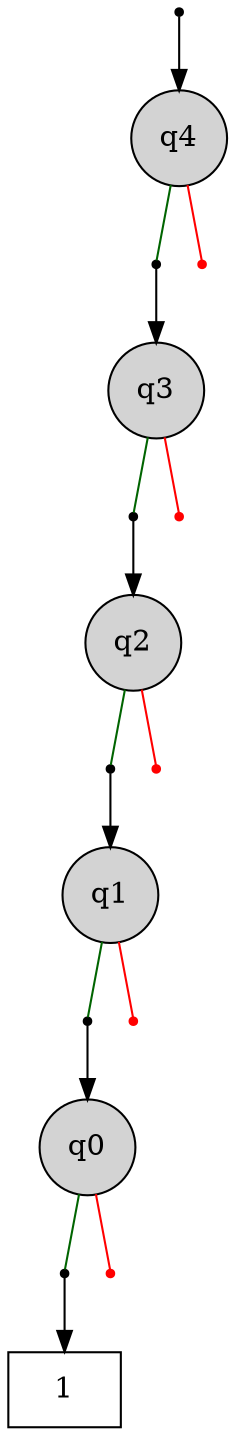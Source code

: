 digraph "DD" {
graph [center=true, ordering=out];
node [shape=circle, center=true];
"T" [ shape = box, label="1" ];
"R" [label="", shape=point];
"0" [ label="q4" ,style=filled, fillcolor=lightgray ];
"0h0"  [label="", shape=point];
"0h2"  [label="", shape=point , fillcolor=red, color=red];
"1" [ label="q3" ,style=filled, fillcolor=lightgray ];
"1h0"  [label="", shape=point];
"1h2"  [label="", shape=point , fillcolor=red, color=red];
"2" [ label="q2" ,style=filled, fillcolor=lightgray ];
"2h0"  [label="", shape=point];
"2h2"  [label="", shape=point , fillcolor=red, color=red];
"3" [ label="q1" ,style=filled, fillcolor=lightgray ];
"3h0"  [label="", shape=point];
"3h2"  [label="", shape=point , fillcolor=red, color=red];
"4" [ label="q0" ,style=filled, fillcolor=lightgray ];
"4h0"  [label="", shape=point ];
"4h2"  [label="", shape=point , fillcolor=red, color=red];

"R" -> "0"
{rank=same; "0h0" "0h2"}
"0" -> "0h0" [arrowhead=none,color=darkgreen];
"0h0" -> "1";
"0" -> "0h2" [arrowhead=none,color=red];
{rank=same; "1h0" "1h2"}
"1" -> "1h0" [arrowhead=none,color=darkgreen];
"1h0" -> "2";
"1" -> "1h2" [arrowhead=none,color=red];
{rank=same; "2h0" "2h2"}
"2" -> "2h0" [arrowhead=none,color=darkgreen];
"2h0" -> "3";
"2" -> "2h2" [arrowhead=none,color=red];
{rank=same; "3h0" "3h2"}
"3" -> "3h0" [arrowhead=none,color=darkgreen];
"3h0" -> "4";
"3" -> "3h2" [arrowhead=none,color=red];
{rank=same; "4h0" "4h2"}
"4" -> "4h0" [arrowhead=none,color=darkgreen];
"4h0"-> "T";
"4" -> "4h2" [arrowhead=none,color=red];

}
